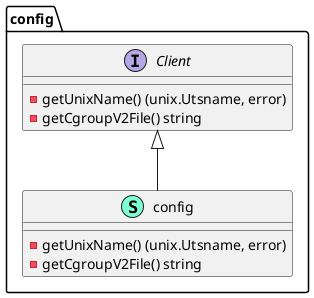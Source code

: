 @startuml
namespace config {
    interface Client  {
        - getUnixName() (unix.Utsname, error)
        - getCgroupV2File() string

    }
    class config << (S,Aquamarine) >> {
        - getUnixName() (unix.Utsname, error)
        - getCgroupV2File() string

    }
}

"config.Client" <|-- "config.config"


@enduml
